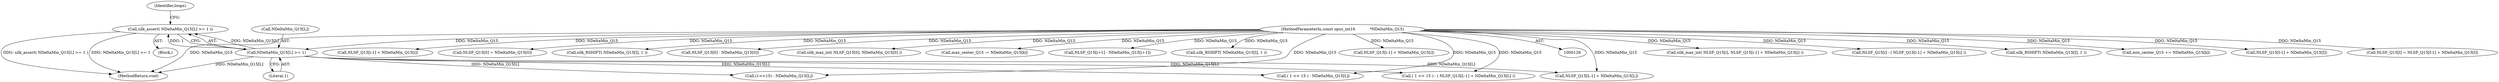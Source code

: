 digraph "0_Android_0d052d64480a30e83fcdda80f4774624e044beb7@API" {
"1000143" [label="(Call,silk_assert( NDeltaMin_Q15[L] >= 1 ))"];
"1000144" [label="(Call,NDeltaMin_Q15[L] >= 1)"];
"1000128" [label="(MethodParameterIn,const opus_int16            *NDeltaMin_Q15)"];
"1000145" [label="(Call,NDeltaMin_Q15[L])"];
"1000265" [label="(Call,( 1 << 15 ) - NDeltaMin_Q15[L])"];
"1000409" [label="(Call,silk_max_int( NLSF_Q15[i], NLSF_Q15[i-1] + NDeltaMin_Q15[i] ))"];
"1000151" [label="(Identifier,loops)"];
"1000148" [label="(Literal,1)"];
"1000185" [label="(Call,NLSF_Q15[i] - ( NLSF_Q15[i-1] + NDeltaMin_Q15[i] ))"];
"1000143" [label="(Call,silk_assert( NDeltaMin_Q15[L] >= 1 ))"];
"1000128" [label="(MethodParameterIn,const opus_int16            *NDeltaMin_Q15)"];
"1000356" [label="(Call,silk_RSHIFT( NDeltaMin_Q15[I], 1 ))"];
"1000287" [label="(Call,min_center_Q15 += NDeltaMin_Q15[k])"];
"1000365" [label="(Call,NLSF_Q15[I-1] + NDeltaMin_Q15[I])"];
"1000361" [label="(Call,NLSF_Q15[I] = NLSF_Q15[I-1] + NDeltaMin_Q15[I])"];
"1000189" [label="(Call,NLSF_Q15[i-1] + NDeltaMin_Q15[i])"];
"1000246" [label="(Call,NLSF_Q15[0] = NDeltaMin_Q15[0])"];
"1000321" [label="(Call,silk_RSHIFT( NDeltaMin_Q15[I], 1 ))"];
"1000130" [label="(Block,)"];
"1000161" [label="(Call,NLSF_Q15[0] - NDeltaMin_Q15[0])"];
"1000389" [label="(Call,silk_max_int( NLSF_Q15[0], NDeltaMin_Q15[0] ))"];
"1000211" [label="(Call,( 1 << 15 ) - ( NLSF_Q15[L-1] + NDeltaMin_Q15[L] ))"];
"1000314" [label="(Call,max_center_Q15 -= NDeltaMin_Q15[k])"];
"1000460" [label="(Call,NLSF_Q15[i+1] - NDeltaMin_Q15[i+1])"];
"1000144" [label="(Call,NDeltaMin_Q15[L] >= 1)"];
"1000294" [label="(Call,silk_RSHIFT( NDeltaMin_Q15[I], 1 ))"];
"1000434" [label="(Call,(1<<15) - NDeltaMin_Q15[L])"];
"1000413" [label="(Call,NLSF_Q15[i-1] + NDeltaMin_Q15[i])"];
"1000215" [label="(Call,NLSF_Q15[L-1] + NDeltaMin_Q15[L])"];
"1000471" [label="(MethodReturn,void)"];
"1000143" -> "1000130"  [label="AST: "];
"1000143" -> "1000144"  [label="CFG: "];
"1000144" -> "1000143"  [label="AST: "];
"1000151" -> "1000143"  [label="CFG: "];
"1000143" -> "1000471"  [label="DDG: NDeltaMin_Q15[L] >= 1"];
"1000143" -> "1000471"  [label="DDG: silk_assert( NDeltaMin_Q15[L] >= 1 )"];
"1000144" -> "1000143"  [label="DDG: NDeltaMin_Q15[L]"];
"1000144" -> "1000143"  [label="DDG: 1"];
"1000144" -> "1000148"  [label="CFG: "];
"1000145" -> "1000144"  [label="AST: "];
"1000148" -> "1000144"  [label="AST: "];
"1000144" -> "1000471"  [label="DDG: NDeltaMin_Q15[L]"];
"1000128" -> "1000144"  [label="DDG: NDeltaMin_Q15"];
"1000144" -> "1000211"  [label="DDG: NDeltaMin_Q15[L]"];
"1000144" -> "1000215"  [label="DDG: NDeltaMin_Q15[L]"];
"1000144" -> "1000265"  [label="DDG: NDeltaMin_Q15[L]"];
"1000144" -> "1000434"  [label="DDG: NDeltaMin_Q15[L]"];
"1000128" -> "1000126"  [label="AST: "];
"1000128" -> "1000471"  [label="DDG: NDeltaMin_Q15"];
"1000128" -> "1000161"  [label="DDG: NDeltaMin_Q15"];
"1000128" -> "1000185"  [label="DDG: NDeltaMin_Q15"];
"1000128" -> "1000189"  [label="DDG: NDeltaMin_Q15"];
"1000128" -> "1000211"  [label="DDG: NDeltaMin_Q15"];
"1000128" -> "1000215"  [label="DDG: NDeltaMin_Q15"];
"1000128" -> "1000246"  [label="DDG: NDeltaMin_Q15"];
"1000128" -> "1000265"  [label="DDG: NDeltaMin_Q15"];
"1000128" -> "1000287"  [label="DDG: NDeltaMin_Q15"];
"1000128" -> "1000294"  [label="DDG: NDeltaMin_Q15"];
"1000128" -> "1000314"  [label="DDG: NDeltaMin_Q15"];
"1000128" -> "1000321"  [label="DDG: NDeltaMin_Q15"];
"1000128" -> "1000356"  [label="DDG: NDeltaMin_Q15"];
"1000128" -> "1000361"  [label="DDG: NDeltaMin_Q15"];
"1000128" -> "1000365"  [label="DDG: NDeltaMin_Q15"];
"1000128" -> "1000389"  [label="DDG: NDeltaMin_Q15"];
"1000128" -> "1000409"  [label="DDG: NDeltaMin_Q15"];
"1000128" -> "1000413"  [label="DDG: NDeltaMin_Q15"];
"1000128" -> "1000434"  [label="DDG: NDeltaMin_Q15"];
"1000128" -> "1000460"  [label="DDG: NDeltaMin_Q15"];
}
